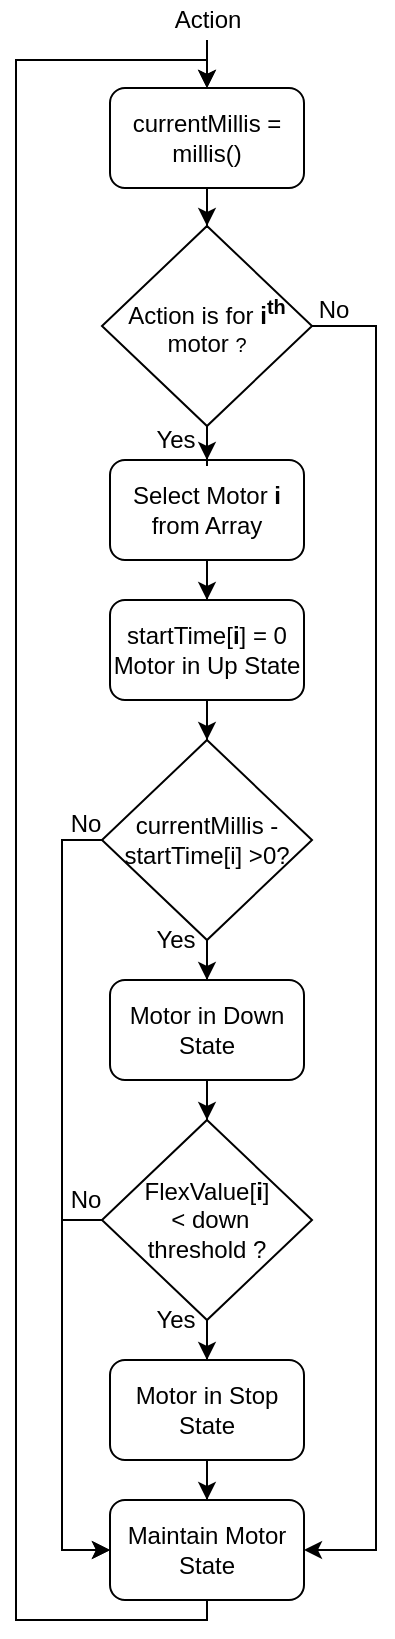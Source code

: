 <mxfile version="14.5.3" type="device"><diagram id="JZd_aiJOwjULwt-8H8tR" name="Page-1"><mxGraphModel dx="1038" dy="571" grid="1" gridSize="10" guides="1" tooltips="1" connect="1" arrows="1" fold="1" page="1" pageScale="1" pageWidth="827" pageHeight="1169" math="0" shadow="0"><root><mxCell id="0"/><mxCell id="1" parent="0"/><mxCell id="oKBlrquCl2_fOPllb2Yd-16" style="edgeStyle=orthogonalEdgeStyle;rounded=0;orthogonalLoop=1;jettySize=auto;html=1;entryX=0.5;entryY=0;entryDx=0;entryDy=0;" edge="1" parent="1" source="oKBlrquCl2_fOPllb2Yd-9" target="oKBlrquCl2_fOPllb2Yd-37"><mxGeometry relative="1" as="geometry"><mxPoint x="315.5" y="610" as="targetPoint"/></mxGeometry></mxCell><mxCell id="oKBlrquCl2_fOPllb2Yd-36" style="edgeStyle=orthogonalEdgeStyle;rounded=0;orthogonalLoop=1;jettySize=auto;html=1;entryX=0;entryY=0.5;entryDx=0;entryDy=0;exitX=0;exitY=0.5;exitDx=0;exitDy=0;" edge="1" parent="1" source="oKBlrquCl2_fOPllb2Yd-9" target="oKBlrquCl2_fOPllb2Yd-28"><mxGeometry relative="1" as="geometry"><Array as="points"><mxPoint x="243" y="480"/><mxPoint x="243" y="835"/></Array></mxGeometry></mxCell><mxCell id="oKBlrquCl2_fOPllb2Yd-9" value="currentMillis -startTime[i] &amp;gt;0?" style="rhombus;whiteSpace=wrap;html=1;" vertex="1" parent="1"><mxGeometry x="263" y="430" width="105" height="100" as="geometry"/></mxCell><mxCell id="oKBlrquCl2_fOPllb2Yd-24" style="edgeStyle=orthogonalEdgeStyle;rounded=0;orthogonalLoop=1;jettySize=auto;html=1;entryX=0.5;entryY=0;entryDx=0;entryDy=0;" edge="1" parent="1" source="oKBlrquCl2_fOPllb2Yd-11" target="oKBlrquCl2_fOPllb2Yd-12"><mxGeometry relative="1" as="geometry"><mxPoint x="315.5" y="390" as="targetPoint"/></mxGeometry></mxCell><mxCell id="oKBlrquCl2_fOPllb2Yd-11" value="Select Motor &lt;b&gt;i&lt;/b&gt; from Array" style="rounded=1;whiteSpace=wrap;html=1;" vertex="1" parent="1"><mxGeometry x="267" y="290" width="97" height="50" as="geometry"/></mxCell><mxCell id="oKBlrquCl2_fOPllb2Yd-15" style="edgeStyle=orthogonalEdgeStyle;rounded=0;orthogonalLoop=1;jettySize=auto;html=1;entryX=0.5;entryY=0;entryDx=0;entryDy=0;" edge="1" parent="1" source="oKBlrquCl2_fOPllb2Yd-12" target="oKBlrquCl2_fOPllb2Yd-9"><mxGeometry relative="1" as="geometry"/></mxCell><mxCell id="oKBlrquCl2_fOPllb2Yd-12" value="startTime[&lt;b&gt;i&lt;/b&gt;] = 0 Motor in Up State" style="rounded=1;whiteSpace=wrap;html=1;" vertex="1" parent="1"><mxGeometry x="267" y="360" width="97" height="50" as="geometry"/></mxCell><mxCell id="oKBlrquCl2_fOPllb2Yd-35" style="edgeStyle=orthogonalEdgeStyle;rounded=0;orthogonalLoop=1;jettySize=auto;html=1;" edge="1" parent="1" source="oKBlrquCl2_fOPllb2Yd-20" target="oKBlrquCl2_fOPllb2Yd-31"><mxGeometry relative="1" as="geometry"/></mxCell><mxCell id="oKBlrquCl2_fOPllb2Yd-20" value="Action" style="text;html=1;strokeColor=none;fillColor=none;align=center;verticalAlign=middle;whiteSpace=wrap;rounded=0;" vertex="1" parent="1"><mxGeometry x="295.5" y="60" width="40" height="20" as="geometry"/></mxCell><mxCell id="oKBlrquCl2_fOPllb2Yd-23" style="edgeStyle=orthogonalEdgeStyle;rounded=0;orthogonalLoop=1;jettySize=auto;html=1;entryX=0.5;entryY=0;entryDx=0;entryDy=0;" edge="1" parent="1" source="oKBlrquCl2_fOPllb2Yd-22" target="oKBlrquCl2_fOPllb2Yd-11"><mxGeometry relative="1" as="geometry"/></mxCell><mxCell id="oKBlrquCl2_fOPllb2Yd-34" style="edgeStyle=orthogonalEdgeStyle;rounded=0;orthogonalLoop=1;jettySize=auto;html=1;entryX=1;entryY=0.5;entryDx=0;entryDy=0;exitX=1;exitY=0.5;exitDx=0;exitDy=0;" edge="1" parent="1" source="oKBlrquCl2_fOPllb2Yd-22" target="oKBlrquCl2_fOPllb2Yd-28"><mxGeometry relative="1" as="geometry"><mxPoint x="364" y="223" as="sourcePoint"/><Array as="points"><mxPoint x="400" y="223"/><mxPoint x="400" y="835"/></Array></mxGeometry></mxCell><mxCell id="oKBlrquCl2_fOPllb2Yd-22" value="Action is for &lt;b&gt;i&lt;sup&gt;th&lt;/sup&gt;&lt;/b&gt; motor&amp;nbsp;&lt;span style=&quot;font-size: 10px&quot;&gt;?&lt;/span&gt;" style="rhombus;whiteSpace=wrap;html=1;" vertex="1" parent="1"><mxGeometry x="263" y="173" width="105" height="100" as="geometry"/></mxCell><mxCell id="oKBlrquCl2_fOPllb2Yd-26" value="Yes" style="text;html=1;strokeColor=none;fillColor=none;align=center;verticalAlign=middle;whiteSpace=wrap;rounded=0;" vertex="1" parent="1"><mxGeometry x="280" y="270" width="40" height="20" as="geometry"/></mxCell><mxCell id="oKBlrquCl2_fOPllb2Yd-38" style="edgeStyle=orthogonalEdgeStyle;rounded=0;orthogonalLoop=1;jettySize=auto;html=1;entryX=0.5;entryY=0;entryDx=0;entryDy=0;exitX=0.5;exitY=1;exitDx=0;exitDy=0;" edge="1" parent="1"><mxGeometry relative="1" as="geometry"><mxPoint x="315.5" y="860" as="sourcePoint"/><mxPoint x="315.5" y="104" as="targetPoint"/><Array as="points"><mxPoint x="316" y="870"/><mxPoint x="220" y="870"/><mxPoint x="220" y="90"/><mxPoint x="316" y="90"/></Array></mxGeometry></mxCell><mxCell id="oKBlrquCl2_fOPllb2Yd-28" value="Maintain Motor State" style="rounded=1;whiteSpace=wrap;html=1;" vertex="1" parent="1"><mxGeometry x="267" y="810" width="97" height="50" as="geometry"/></mxCell><mxCell id="oKBlrquCl2_fOPllb2Yd-30" value="No" style="text;html=1;strokeColor=none;fillColor=none;align=center;verticalAlign=middle;whiteSpace=wrap;rounded=0;" vertex="1" parent="1"><mxGeometry x="359" y="205" width="40" height="20" as="geometry"/></mxCell><mxCell id="oKBlrquCl2_fOPllb2Yd-33" style="edgeStyle=orthogonalEdgeStyle;rounded=0;orthogonalLoop=1;jettySize=auto;html=1;" edge="1" parent="1" source="oKBlrquCl2_fOPllb2Yd-31" target="oKBlrquCl2_fOPllb2Yd-22"><mxGeometry relative="1" as="geometry"/></mxCell><mxCell id="oKBlrquCl2_fOPllb2Yd-31" value="currentMillis = millis()" style="rounded=1;whiteSpace=wrap;html=1;" vertex="1" parent="1"><mxGeometry x="267" y="104" width="97" height="50" as="geometry"/></mxCell><mxCell id="oKBlrquCl2_fOPllb2Yd-47" style="edgeStyle=orthogonalEdgeStyle;rounded=0;orthogonalLoop=1;jettySize=auto;html=1;" edge="1" parent="1" source="oKBlrquCl2_fOPllb2Yd-37" target="oKBlrquCl2_fOPllb2Yd-40"><mxGeometry relative="1" as="geometry"/></mxCell><mxCell id="oKBlrquCl2_fOPllb2Yd-37" value="Motor in Down State" style="rounded=1;whiteSpace=wrap;html=1;" vertex="1" parent="1"><mxGeometry x="267" y="550" width="97" height="50" as="geometry"/></mxCell><mxCell id="oKBlrquCl2_fOPllb2Yd-45" style="edgeStyle=orthogonalEdgeStyle;rounded=0;orthogonalLoop=1;jettySize=auto;html=1;entryX=0.5;entryY=0;entryDx=0;entryDy=0;" edge="1" parent="1" source="oKBlrquCl2_fOPllb2Yd-40" target="oKBlrquCl2_fOPllb2Yd-44"><mxGeometry relative="1" as="geometry"/></mxCell><mxCell id="oKBlrquCl2_fOPllb2Yd-51" style="edgeStyle=orthogonalEdgeStyle;rounded=0;orthogonalLoop=1;jettySize=auto;html=1;entryX=0;entryY=0.5;entryDx=0;entryDy=0;exitX=0;exitY=0.5;exitDx=0;exitDy=0;" edge="1" parent="1" source="oKBlrquCl2_fOPllb2Yd-40" target="oKBlrquCl2_fOPllb2Yd-28"><mxGeometry relative="1" as="geometry"><mxPoint x="266" y="670" as="sourcePoint"/><mxPoint x="270" y="835" as="targetPoint"/><Array as="points"><mxPoint x="243" y="670"/><mxPoint x="243" y="835"/></Array></mxGeometry></mxCell><mxCell id="oKBlrquCl2_fOPllb2Yd-40" value="FlexValue[&lt;b&gt;i&lt;/b&gt;]&lt;br&gt;&amp;nbsp;&amp;lt; down &lt;br&gt;threshold ?" style="rhombus;whiteSpace=wrap;html=1;" vertex="1" parent="1"><mxGeometry x="263" y="620" width="105" height="100" as="geometry"/></mxCell><mxCell id="oKBlrquCl2_fOPllb2Yd-46" style="edgeStyle=orthogonalEdgeStyle;rounded=0;orthogonalLoop=1;jettySize=auto;html=1;entryX=0.5;entryY=0;entryDx=0;entryDy=0;" edge="1" parent="1" source="oKBlrquCl2_fOPllb2Yd-44" target="oKBlrquCl2_fOPllb2Yd-28"><mxGeometry relative="1" as="geometry"/></mxCell><mxCell id="oKBlrquCl2_fOPllb2Yd-44" value="Motor in Stop State" style="rounded=1;whiteSpace=wrap;html=1;" vertex="1" parent="1"><mxGeometry x="267" y="740" width="97" height="50" as="geometry"/></mxCell><mxCell id="oKBlrquCl2_fOPllb2Yd-48" value="No" style="text;html=1;strokeColor=none;fillColor=none;align=center;verticalAlign=middle;whiteSpace=wrap;rounded=0;" vertex="1" parent="1"><mxGeometry x="235" y="462" width="40" height="20" as="geometry"/></mxCell><mxCell id="oKBlrquCl2_fOPllb2Yd-49" value="Yes" style="text;html=1;strokeColor=none;fillColor=none;align=center;verticalAlign=middle;whiteSpace=wrap;rounded=0;" vertex="1" parent="1"><mxGeometry x="280" y="520" width="40" height="20" as="geometry"/></mxCell><mxCell id="oKBlrquCl2_fOPllb2Yd-50" value="Yes" style="text;html=1;strokeColor=none;fillColor=none;align=center;verticalAlign=middle;whiteSpace=wrap;rounded=0;" vertex="1" parent="1"><mxGeometry x="280" y="710" width="40" height="20" as="geometry"/></mxCell><mxCell id="oKBlrquCl2_fOPllb2Yd-52" value="No" style="text;html=1;strokeColor=none;fillColor=none;align=center;verticalAlign=middle;whiteSpace=wrap;rounded=0;" vertex="1" parent="1"><mxGeometry x="235" y="650" width="40" height="20" as="geometry"/></mxCell></root></mxGraphModel></diagram></mxfile>